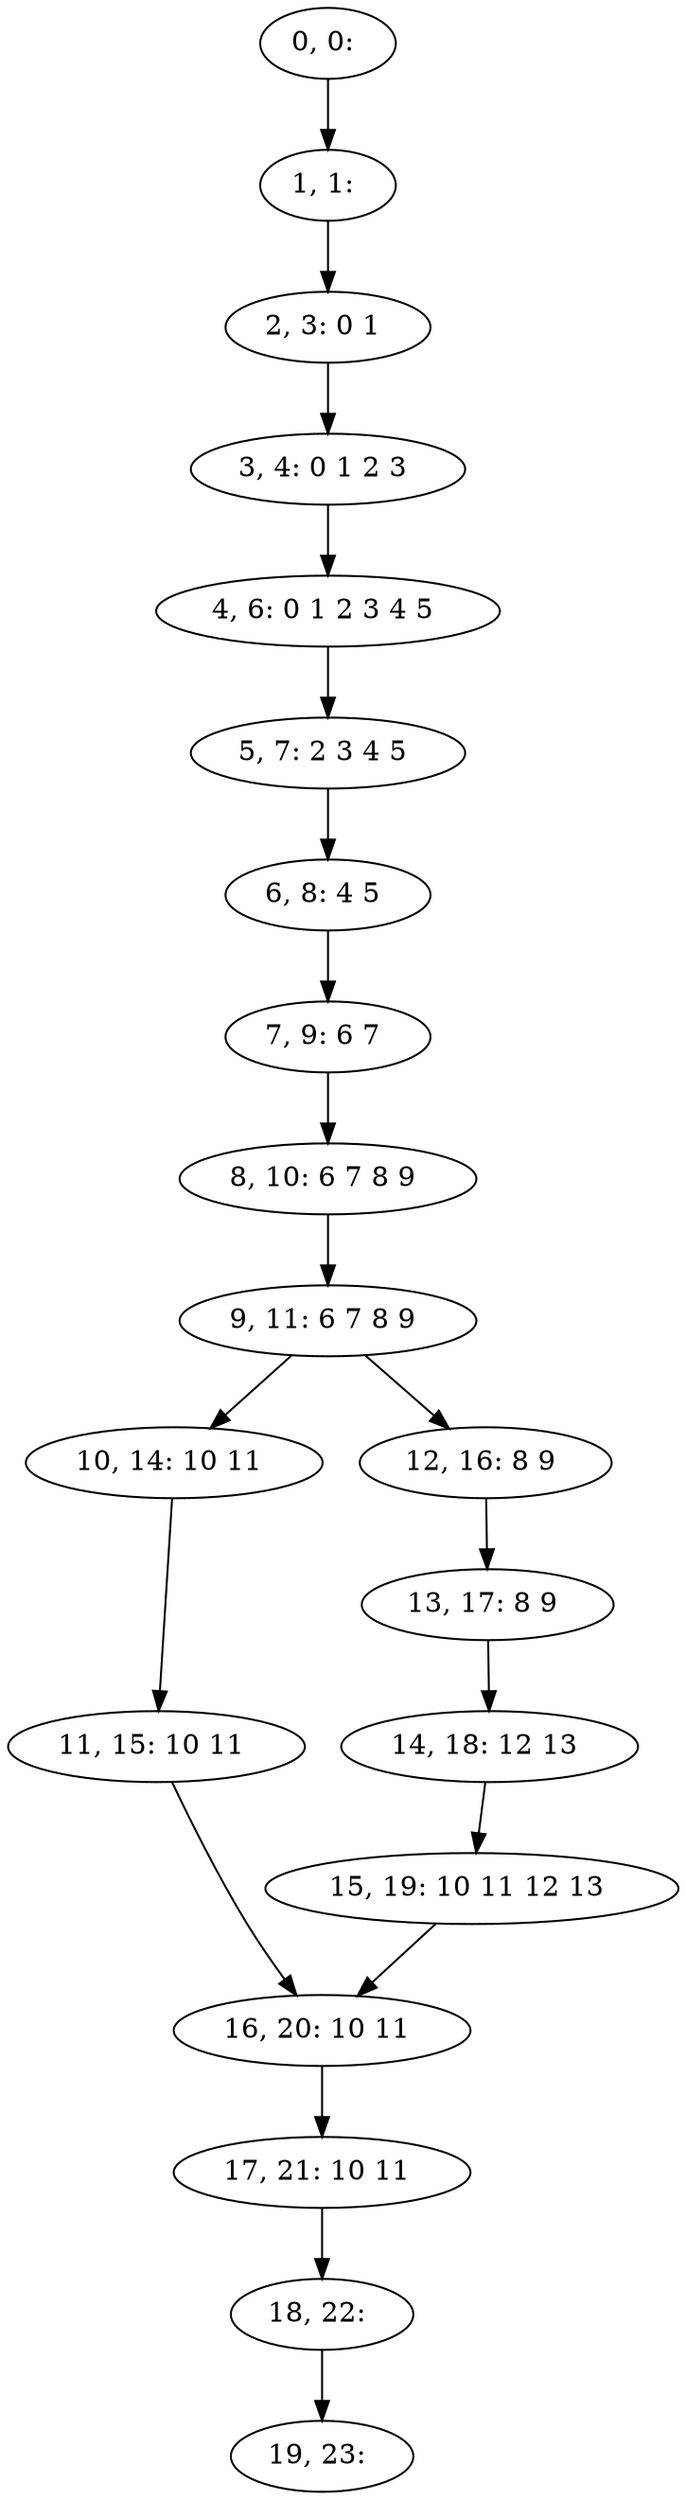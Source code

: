 digraph G {
0[label="0, 0: "];
1[label="1, 1: "];
2[label="2, 3: 0 1 "];
3[label="3, 4: 0 1 2 3 "];
4[label="4, 6: 0 1 2 3 4 5 "];
5[label="5, 7: 2 3 4 5 "];
6[label="6, 8: 4 5 "];
7[label="7, 9: 6 7 "];
8[label="8, 10: 6 7 8 9 "];
9[label="9, 11: 6 7 8 9 "];
10[label="10, 14: 10 11 "];
11[label="11, 15: 10 11 "];
12[label="12, 16: 8 9 "];
13[label="13, 17: 8 9 "];
14[label="14, 18: 12 13 "];
15[label="15, 19: 10 11 12 13 "];
16[label="16, 20: 10 11 "];
17[label="17, 21: 10 11 "];
18[label="18, 22: "];
19[label="19, 23: "];
0->1 ;
1->2 ;
2->3 ;
3->4 ;
4->5 ;
5->6 ;
6->7 ;
7->8 ;
8->9 ;
9->10 ;
9->12 ;
10->11 ;
11->16 ;
12->13 ;
13->14 ;
14->15 ;
15->16 ;
16->17 ;
17->18 ;
18->19 ;
}
